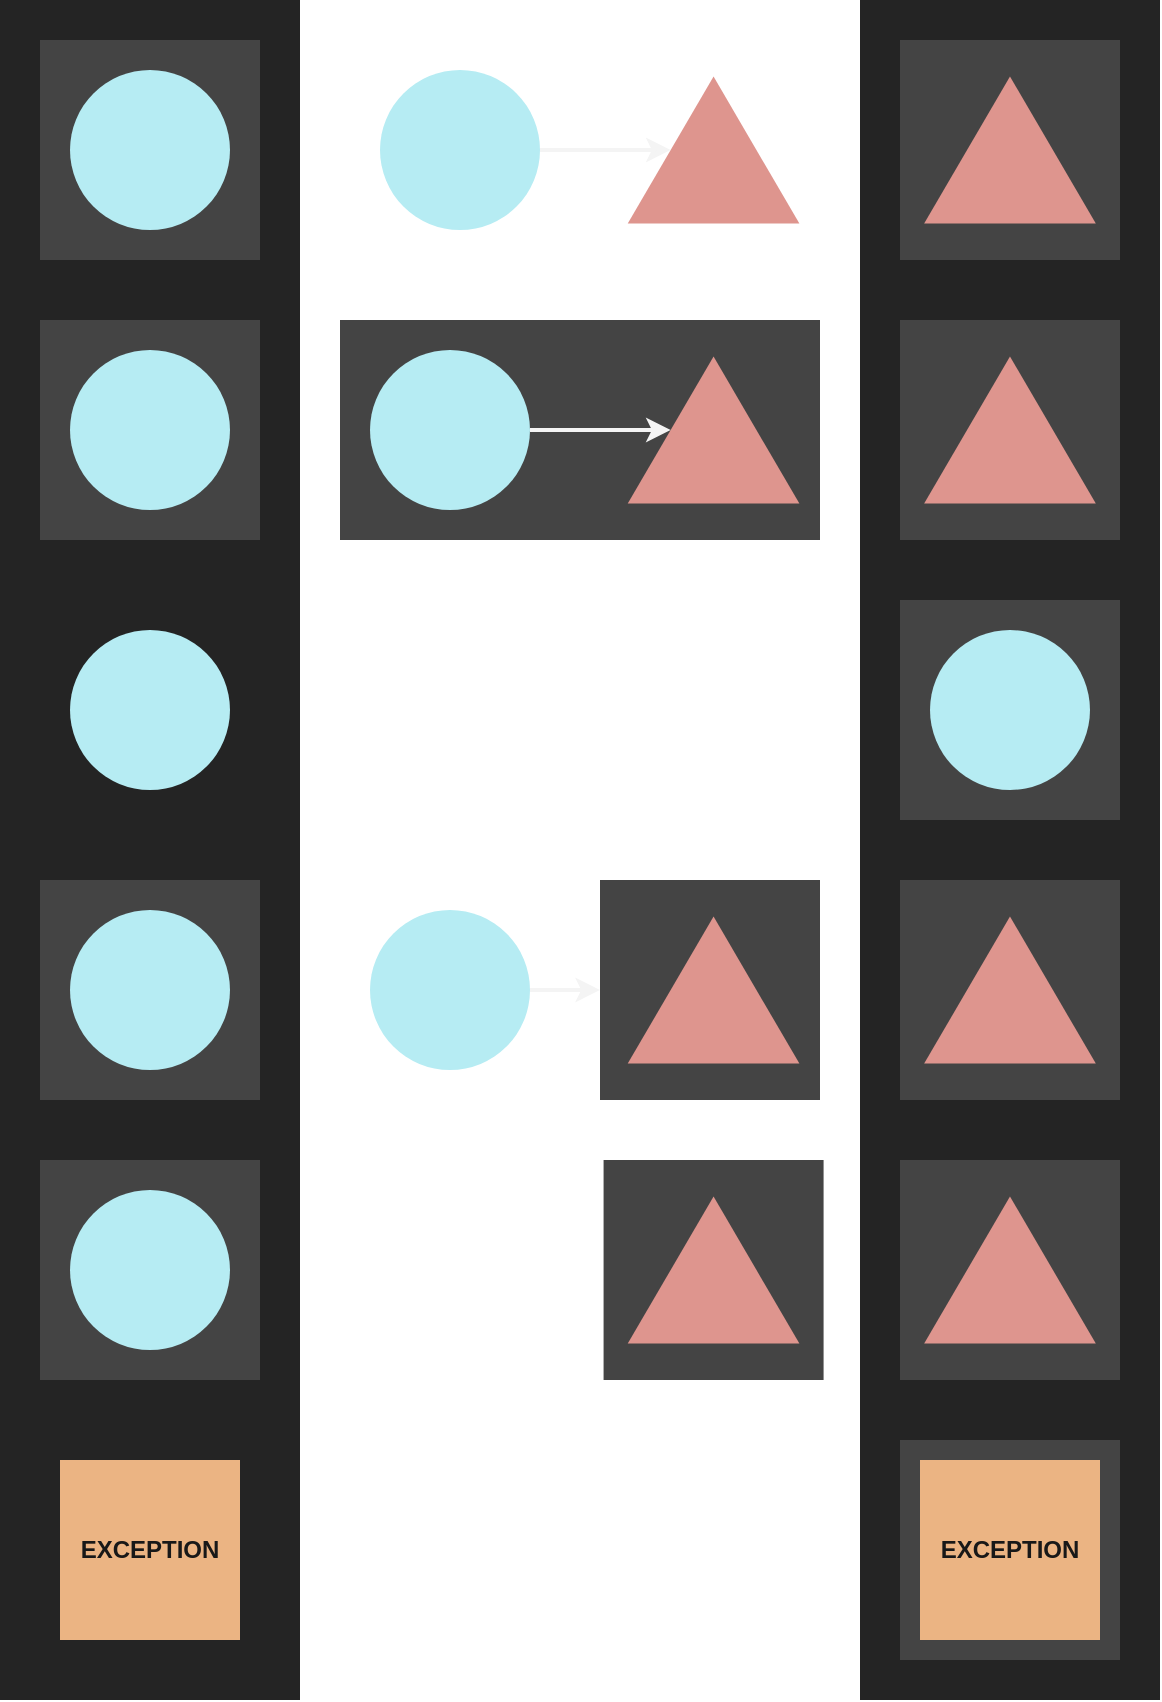 <mxfile>
    <diagram id="BRqQBNU2Q0-WfyeBBJri" name="monad">
        <mxGraphModel dx="869" dy="842" grid="1" gridSize="10" guides="1" tooltips="1" connect="1" arrows="1" fold="1" page="1" pageScale="1" pageWidth="3000" pageHeight="3000" math="0" shadow="0">
            <root>
                <mxCell id="0"/>
                <mxCell id="48" value="bg" parent="0"/>
                <mxCell id="49" value="" style="rounded=0;whiteSpace=wrap;html=1;strokeWidth=2;fontColor=#181818;fillColor=#242424;strokeColor=none;" parent="48" vertex="1">
                    <mxGeometry x="680" y="340" width="150" height="850" as="geometry"/>
                </mxCell>
                <mxCell id="50" value="" style="rounded=0;whiteSpace=wrap;html=1;strokeWidth=2;fontColor=#181818;fillColor=#242424;strokeColor=none;" parent="48" vertex="1">
                    <mxGeometry x="250" y="340" width="150" height="850" as="geometry"/>
                </mxCell>
                <mxCell id="51" value="" style="rounded=0;whiteSpace=wrap;html=1;strokeWidth=2;fontColor=#181818;fillColor=default;strokeColor=none;" parent="48" vertex="1">
                    <mxGeometry x="400" y="340" width="280" height="850" as="geometry"/>
                </mxCell>
                <mxCell id="1" value="fg" parent="0"/>
                <mxCell id="18" value="" style="rounded=0;whiteSpace=wrap;html=1;strokeWidth=2;fillColor=#444444;strokeColor=none;" parent="1" vertex="1">
                    <mxGeometry x="420" y="500" width="240" height="110" as="geometry"/>
                </mxCell>
                <mxCell id="7" value="" style="whiteSpace=wrap;html=1;aspect=fixed;strokeWidth=2;strokeColor=none;fillColor=#444444;" parent="1" vertex="1">
                    <mxGeometry x="700" y="360" width="110" height="110" as="geometry"/>
                </mxCell>
                <mxCell id="2" value="" style="whiteSpace=wrap;html=1;aspect=fixed;strokeWidth=2;strokeColor=none;fillColor=#444444;" parent="1" vertex="1">
                    <mxGeometry x="270" y="360" width="110" height="110" as="geometry"/>
                </mxCell>
                <mxCell id="3" value="" style="triangle;whiteSpace=wrap;html=1;rotation=-90;strokeWidth=2;fillColor=#DE958E;strokeColor=none;" parent="1" vertex="1">
                    <mxGeometry x="570" y="372.09" width="73.57" height="85.83" as="geometry"/>
                </mxCell>
                <mxCell id="8" style="edgeStyle=none;html=1;entryX=0.5;entryY=0;entryDx=0;entryDy=0;strokeWidth=2;strokeColor=#f4f4f4;" parent="1" source="4" target="3" edge="1">
                    <mxGeometry relative="1" as="geometry"/>
                </mxCell>
                <mxCell id="4" value="" style="ellipse;whiteSpace=wrap;html=1;aspect=fixed;strokeWidth=2;fillColor=#B6ECF3;strokeColor=none;" parent="1" vertex="1">
                    <mxGeometry x="440" y="375" width="80" height="80" as="geometry"/>
                </mxCell>
                <mxCell id="5" value="" style="ellipse;whiteSpace=wrap;html=1;aspect=fixed;strokeWidth=2;fillColor=#B6ECF3;strokeColor=none;" parent="1" vertex="1">
                    <mxGeometry x="285" y="375" width="80" height="80" as="geometry"/>
                </mxCell>
                <mxCell id="6" value="" style="triangle;whiteSpace=wrap;html=1;rotation=-90;strokeWidth=2;fillColor=#DE958E;strokeColor=none;" parent="1" vertex="1">
                    <mxGeometry x="718.21" y="372.09" width="73.57" height="85.83" as="geometry"/>
                </mxCell>
                <mxCell id="10" value="" style="whiteSpace=wrap;html=1;aspect=fixed;strokeWidth=2;strokeColor=none;fillColor=#444444;" parent="1" vertex="1">
                    <mxGeometry x="700" y="500" width="110" height="110" as="geometry"/>
                </mxCell>
                <mxCell id="11" value="" style="whiteSpace=wrap;html=1;aspect=fixed;strokeWidth=2;strokeColor=none;fillColor=#444444;" parent="1" vertex="1">
                    <mxGeometry x="270" y="500" width="110" height="110" as="geometry"/>
                </mxCell>
                <mxCell id="12" value="" style="triangle;whiteSpace=wrap;html=1;rotation=-90;strokeWidth=2;fillColor=#DE958E;strokeColor=none;" parent="1" vertex="1">
                    <mxGeometry x="570" y="512.09" width="73.57" height="85.83" as="geometry"/>
                </mxCell>
                <mxCell id="13" style="edgeStyle=none;html=1;entryX=0.5;entryY=0;entryDx=0;entryDy=0;strokeWidth=2;strokeColor=#f4f4f4;" parent="1" source="14" target="12" edge="1">
                    <mxGeometry relative="1" as="geometry"/>
                </mxCell>
                <mxCell id="14" value="" style="ellipse;whiteSpace=wrap;html=1;aspect=fixed;strokeWidth=2;fillColor=#B6ECF3;strokeColor=none;" parent="1" vertex="1">
                    <mxGeometry x="435" y="515" width="80" height="80" as="geometry"/>
                </mxCell>
                <mxCell id="15" value="" style="ellipse;whiteSpace=wrap;html=1;aspect=fixed;strokeWidth=2;fillColor=#B6ECF3;strokeColor=none;" parent="1" vertex="1">
                    <mxGeometry x="285" y="515" width="80" height="80" as="geometry"/>
                </mxCell>
                <mxCell id="16" value="" style="triangle;whiteSpace=wrap;html=1;rotation=-90;strokeWidth=2;fillColor=#DE958E;strokeColor=none;" parent="1" vertex="1">
                    <mxGeometry x="718.21" y="512.09" width="73.57" height="85.83" as="geometry"/>
                </mxCell>
                <mxCell id="20" value="" style="whiteSpace=wrap;html=1;aspect=fixed;strokeWidth=2;strokeColor=none;fillColor=#444444;" parent="1" vertex="1">
                    <mxGeometry x="700" y="640" width="110" height="110" as="geometry"/>
                </mxCell>
                <mxCell id="21" value="" style="ellipse;whiteSpace=wrap;html=1;aspect=fixed;strokeWidth=2;fillColor=#B6ECF3;strokeColor=none;" parent="1" vertex="1">
                    <mxGeometry x="285" y="655" width="80" height="80" as="geometry"/>
                </mxCell>
                <mxCell id="22" value="" style="ellipse;whiteSpace=wrap;html=1;aspect=fixed;strokeWidth=2;fillColor=#B6ECF3;strokeColor=none;" parent="1" vertex="1">
                    <mxGeometry x="715" y="655" width="80" height="80" as="geometry"/>
                </mxCell>
                <mxCell id="24" value="" style="rounded=0;whiteSpace=wrap;html=1;strokeWidth=2;fillColor=#444444;strokeColor=none;" parent="1" vertex="1">
                    <mxGeometry x="550" y="780" width="110" height="110" as="geometry"/>
                </mxCell>
                <mxCell id="25" value="" style="whiteSpace=wrap;html=1;aspect=fixed;strokeWidth=2;strokeColor=none;fillColor=#444444;" parent="1" vertex="1">
                    <mxGeometry x="700" y="780" width="110" height="110" as="geometry"/>
                </mxCell>
                <mxCell id="26" value="" style="whiteSpace=wrap;html=1;aspect=fixed;strokeWidth=2;strokeColor=none;fillColor=#444444;" parent="1" vertex="1">
                    <mxGeometry x="270" y="780" width="110" height="110" as="geometry"/>
                </mxCell>
                <mxCell id="27" value="" style="triangle;whiteSpace=wrap;html=1;rotation=-90;strokeWidth=2;fillColor=#DE958E;strokeColor=none;" parent="1" vertex="1">
                    <mxGeometry x="570" y="792.09" width="73.57" height="85.83" as="geometry"/>
                </mxCell>
                <mxCell id="28" style="edgeStyle=none;html=1;strokeWidth=2;entryX=0;entryY=0.5;entryDx=0;entryDy=0;strokeColor=#f4f4f4;" parent="1" source="29" target="24" edge="1">
                    <mxGeometry relative="1" as="geometry">
                        <mxPoint x="540" y="835" as="targetPoint"/>
                    </mxGeometry>
                </mxCell>
                <mxCell id="29" value="" style="ellipse;whiteSpace=wrap;html=1;aspect=fixed;strokeWidth=2;fillColor=#B6ECF3;strokeColor=none;" parent="1" vertex="1">
                    <mxGeometry x="435" y="795" width="80" height="80" as="geometry"/>
                </mxCell>
                <mxCell id="30" value="" style="ellipse;whiteSpace=wrap;html=1;aspect=fixed;strokeWidth=2;fillColor=#B6ECF3;strokeColor=none;" parent="1" vertex="1">
                    <mxGeometry x="285" y="795" width="80" height="80" as="geometry"/>
                </mxCell>
                <mxCell id="31" value="" style="triangle;whiteSpace=wrap;html=1;rotation=-90;strokeWidth=2;fillColor=#DE958E;strokeColor=none;" parent="1" vertex="1">
                    <mxGeometry x="718.21" y="792.09" width="73.57" height="85.83" as="geometry"/>
                </mxCell>
                <mxCell id="32" value="" style="whiteSpace=wrap;html=1;aspect=fixed;strokeWidth=2;strokeColor=none;fillColor=#444444;" parent="1" vertex="1">
                    <mxGeometry x="700" y="920" width="110" height="110" as="geometry"/>
                </mxCell>
                <mxCell id="33" value="" style="whiteSpace=wrap;html=1;aspect=fixed;strokeWidth=2;strokeColor=none;fillColor=#444444;" parent="1" vertex="1">
                    <mxGeometry x="270" y="920" width="110" height="110" as="geometry"/>
                </mxCell>
                <mxCell id="34" value="" style="ellipse;whiteSpace=wrap;html=1;aspect=fixed;strokeWidth=2;fillColor=#B6ECF3;strokeColor=none;" parent="1" vertex="1">
                    <mxGeometry x="285" y="935" width="80" height="80" as="geometry"/>
                </mxCell>
                <mxCell id="35" value="" style="triangle;whiteSpace=wrap;html=1;rotation=-90;strokeWidth=2;fillColor=#DE958E;strokeColor=none;" parent="1" vertex="1">
                    <mxGeometry x="718.21" y="932.09" width="73.57" height="85.83" as="geometry"/>
                </mxCell>
                <mxCell id="36" value="" style="whiteSpace=wrap;html=1;aspect=fixed;strokeWidth=2;strokeColor=none;fillColor=#444444;" parent="1" vertex="1">
                    <mxGeometry x="551.79" y="920" width="110" height="110" as="geometry"/>
                </mxCell>
                <mxCell id="37" value="" style="triangle;whiteSpace=wrap;html=1;rotation=-90;strokeWidth=2;fillColor=#DE958E;strokeColor=none;" parent="1" vertex="1">
                    <mxGeometry x="570" y="932.09" width="73.57" height="85.83" as="geometry"/>
                </mxCell>
                <mxCell id="38" value="" style="whiteSpace=wrap;html=1;aspect=fixed;strokeWidth=2;strokeColor=none;fillColor=#444444;" parent="1" vertex="1">
                    <mxGeometry x="700" y="1060" width="110" height="110" as="geometry"/>
                </mxCell>
                <mxCell id="41" value="EXCEPTION" style="whiteSpace=wrap;html=1;aspect=fixed;strokeWidth=2;strokeColor=none;fillColor=#EBB483;fontColor=#181818;fontStyle=1" parent="1" vertex="1">
                    <mxGeometry x="280" y="1070" width="90" height="90" as="geometry"/>
                </mxCell>
                <mxCell id="43" value="EXCEPTION" style="whiteSpace=wrap;html=1;aspect=fixed;strokeWidth=2;strokeColor=none;fillColor=#EBB483;fontColor=#181818;fontStyle=1" parent="1" vertex="1">
                    <mxGeometry x="710" y="1070" width="90" height="90" as="geometry"/>
                </mxCell>
            </root>
        </mxGraphModel>
    </diagram>
    <diagram name="fmap" id="Al2d19KK9ROIfPpk1n1R">
        <mxGraphModel dx="869" dy="842" grid="1" gridSize="10" guides="1" tooltips="1" connect="1" arrows="1" fold="1" page="1" pageScale="1" pageWidth="3000" pageHeight="3000" math="0" shadow="0">
            <root>
                <mxCell id="oJH5bcCGSZni3kuq_-3t-0"/>
                <mxCell id="oJH5bcCGSZni3kuq_-3t-1" parent="oJH5bcCGSZni3kuq_-3t-0"/>
                <mxCell id="oJH5bcCGSZni3kuq_-3t-6" value="" style="whiteSpace=wrap;html=1;aspect=fixed;strokeWidth=2;strokeColor=none;fillColor=#444444;" parent="oJH5bcCGSZni3kuq_-3t-1" vertex="1">
                    <mxGeometry x="700" y="360" width="110" height="110" as="geometry"/>
                </mxCell>
                <mxCell id="oJH5bcCGSZni3kuq_-3t-7" value="" style="whiteSpace=wrap;html=1;aspect=fixed;strokeWidth=2;strokeColor=none;fillColor=#444444;" parent="oJH5bcCGSZni3kuq_-3t-1" vertex="1">
                    <mxGeometry x="270" y="360" width="110" height="110" as="geometry"/>
                </mxCell>
                <mxCell id="oJH5bcCGSZni3kuq_-3t-8" value="" style="triangle;whiteSpace=wrap;html=1;rotation=-90;strokeWidth=2;fillColor=#DE958E;strokeColor=none;" parent="oJH5bcCGSZni3kuq_-3t-1" vertex="1">
                    <mxGeometry x="560" y="372.09" width="73.57" height="85.83" as="geometry"/>
                </mxCell>
                <mxCell id="oJH5bcCGSZni3kuq_-3t-9" style="edgeStyle=none;html=1;entryX=0.5;entryY=0;entryDx=0;entryDy=0;strokeWidth=2;strokeColor=#f4f4f4;" parent="oJH5bcCGSZni3kuq_-3t-1" source="oJH5bcCGSZni3kuq_-3t-10" target="oJH5bcCGSZni3kuq_-3t-8" edge="1">
                    <mxGeometry relative="1" as="geometry"/>
                </mxCell>
                <mxCell id="oJH5bcCGSZni3kuq_-3t-10" value="" style="ellipse;whiteSpace=wrap;html=1;aspect=fixed;strokeWidth=2;fillColor=#B6ECF3;strokeColor=none;" parent="oJH5bcCGSZni3kuq_-3t-1" vertex="1">
                    <mxGeometry x="440" y="375" width="80" height="80" as="geometry"/>
                </mxCell>
                <mxCell id="oJH5bcCGSZni3kuq_-3t-11" value="" style="ellipse;whiteSpace=wrap;html=1;aspect=fixed;strokeWidth=2;fillColor=#B6ECF3;strokeColor=none;" parent="oJH5bcCGSZni3kuq_-3t-1" vertex="1">
                    <mxGeometry x="285" y="375" width="80" height="80" as="geometry"/>
                </mxCell>
                <mxCell id="oJH5bcCGSZni3kuq_-3t-12" value="" style="triangle;whiteSpace=wrap;html=1;rotation=-90;strokeWidth=2;fillColor=#DE958E;strokeColor=none;" parent="oJH5bcCGSZni3kuq_-3t-1" vertex="1">
                    <mxGeometry x="718.21" y="372.09" width="73.57" height="85.83" as="geometry"/>
                </mxCell>
            </root>
        </mxGraphModel>
    </diagram>
    <diagram name="app" id="9_TQ4z-ipIA3qHij8OlL">
        <mxGraphModel grid="1" page="1" gridSize="10" guides="1" tooltips="1" connect="1" arrows="1" fold="1" pageScale="1" pageWidth="3000" pageHeight="3000" math="0" shadow="0">
            <root>
                <mxCell id="IYaJkeFjEHqPXnomYeB3-0"/>
                <mxCell id="IYaJkeFjEHqPXnomYeB3-1" parent="IYaJkeFjEHqPXnomYeB3-0"/>
                <mxCell id="IYaJkeFjEHqPXnomYeB3-2" value="" style="rounded=0;whiteSpace=wrap;html=1;strokeWidth=2;fillColor=#444444;strokeColor=none;" parent="IYaJkeFjEHqPXnomYeB3-1" vertex="1">
                    <mxGeometry x="420" y="500" width="240" height="110" as="geometry"/>
                </mxCell>
                <mxCell id="IYaJkeFjEHqPXnomYeB3-10" value="" style="whiteSpace=wrap;html=1;aspect=fixed;strokeWidth=2;strokeColor=none;fillColor=#444444;" parent="IYaJkeFjEHqPXnomYeB3-1" vertex="1">
                    <mxGeometry x="700" y="500" width="110" height="110" as="geometry"/>
                </mxCell>
                <mxCell id="IYaJkeFjEHqPXnomYeB3-11" value="" style="whiteSpace=wrap;html=1;aspect=fixed;strokeWidth=2;strokeColor=none;fillColor=#444444;" parent="IYaJkeFjEHqPXnomYeB3-1" vertex="1">
                    <mxGeometry x="270" y="500" width="110" height="110" as="geometry"/>
                </mxCell>
                <mxCell id="IYaJkeFjEHqPXnomYeB3-12" value="" style="triangle;whiteSpace=wrap;html=1;rotation=-90;strokeWidth=2;fillColor=#DE958E;strokeColor=none;" parent="IYaJkeFjEHqPXnomYeB3-1" vertex="1">
                    <mxGeometry x="570" y="512.09" width="73.57" height="85.83" as="geometry"/>
                </mxCell>
                <mxCell id="IYaJkeFjEHqPXnomYeB3-13" style="edgeStyle=none;html=1;entryX=0.5;entryY=0;entryDx=0;entryDy=0;strokeWidth=2;strokeColor=#f4f4f4;" parent="IYaJkeFjEHqPXnomYeB3-1" source="IYaJkeFjEHqPXnomYeB3-14" target="IYaJkeFjEHqPXnomYeB3-12" edge="1">
                    <mxGeometry relative="1" as="geometry"/>
                </mxCell>
                <mxCell id="IYaJkeFjEHqPXnomYeB3-14" value="" style="ellipse;whiteSpace=wrap;html=1;aspect=fixed;strokeWidth=2;fillColor=#B6ECF3;strokeColor=none;" parent="IYaJkeFjEHqPXnomYeB3-1" vertex="1">
                    <mxGeometry x="435" y="515" width="80" height="80" as="geometry"/>
                </mxCell>
                <mxCell id="IYaJkeFjEHqPXnomYeB3-15" value="" style="ellipse;whiteSpace=wrap;html=1;aspect=fixed;strokeWidth=2;fillColor=#B6ECF3;strokeColor=none;" parent="IYaJkeFjEHqPXnomYeB3-1" vertex="1">
                    <mxGeometry x="285" y="515" width="80" height="80" as="geometry"/>
                </mxCell>
                <mxCell id="IYaJkeFjEHqPXnomYeB3-16" value="" style="triangle;whiteSpace=wrap;html=1;rotation=-90;strokeWidth=2;fillColor=#DE958E;strokeColor=none;" parent="IYaJkeFjEHqPXnomYeB3-1" vertex="1">
                    <mxGeometry x="718.21" y="512.09" width="73.57" height="85.83" as="geometry"/>
                </mxCell>
            </root>
        </mxGraphModel>
    </diagram>
    <diagram name="wrap" id="zLlKF-XCt6XgQjAPwLX_">
        <mxGraphModel dx="869" dy="842" grid="1" gridSize="10" guides="1" tooltips="1" connect="1" arrows="1" fold="1" page="1" pageScale="1" pageWidth="3000" pageHeight="3000" math="0" shadow="0">
            <root>
                <mxCell id="FC2tfZT1iKfKmRwbYwtJ-0"/>
                <mxCell id="FC2tfZT1iKfKmRwbYwtJ-1" parent="FC2tfZT1iKfKmRwbYwtJ-0"/>
                <mxCell id="FC2tfZT1iKfKmRwbYwtJ-17" value="" style="whiteSpace=wrap;html=1;aspect=fixed;strokeWidth=2;strokeColor=none;fillColor=#444444;" parent="FC2tfZT1iKfKmRwbYwtJ-1" vertex="1">
                    <mxGeometry x="700" y="640" width="110" height="110" as="geometry"/>
                </mxCell>
                <mxCell id="FC2tfZT1iKfKmRwbYwtJ-18" value="" style="ellipse;whiteSpace=wrap;html=1;aspect=fixed;strokeWidth=2;fillColor=#B6ECF3;strokeColor=none;" parent="FC2tfZT1iKfKmRwbYwtJ-1" vertex="1">
                    <mxGeometry x="285" y="655" width="80" height="80" as="geometry"/>
                </mxCell>
                <mxCell id="FC2tfZT1iKfKmRwbYwtJ-19" value="" style="ellipse;whiteSpace=wrap;html=1;aspect=fixed;strokeWidth=2;fillColor=#B6ECF3;strokeColor=none;" parent="FC2tfZT1iKfKmRwbYwtJ-1" vertex="1">
                    <mxGeometry x="715" y="655" width="80" height="80" as="geometry"/>
                </mxCell>
            </root>
        </mxGraphModel>
    </diagram>
    <diagram name="bind" id="yrJ-A2c-_cwgoWdmgcQH">
        <mxGraphModel grid="1" page="1" gridSize="10" guides="1" tooltips="1" connect="1" arrows="1" fold="1" pageScale="1" pageWidth="3000" pageHeight="3000" math="0" shadow="0">
            <root>
                <mxCell id="hkTsS6Oi3ozWi2ot0U-o-0"/>
                <mxCell id="hkTsS6Oi3ozWi2ot0U-o-1" parent="hkTsS6Oi3ozWi2ot0U-o-0"/>
                <mxCell id="hkTsS6Oi3ozWi2ot0U-o-20" value="" style="rounded=0;whiteSpace=wrap;html=1;strokeWidth=2;fillColor=#444444;strokeColor=none;" parent="hkTsS6Oi3ozWi2ot0U-o-1" vertex="1">
                    <mxGeometry x="550" y="780" width="110" height="110" as="geometry"/>
                </mxCell>
                <mxCell id="hkTsS6Oi3ozWi2ot0U-o-21" value="" style="whiteSpace=wrap;html=1;aspect=fixed;strokeWidth=2;strokeColor=none;fillColor=#444444;" parent="hkTsS6Oi3ozWi2ot0U-o-1" vertex="1">
                    <mxGeometry x="700" y="780" width="110" height="110" as="geometry"/>
                </mxCell>
                <mxCell id="hkTsS6Oi3ozWi2ot0U-o-22" value="" style="whiteSpace=wrap;html=1;aspect=fixed;strokeWidth=2;strokeColor=none;fillColor=#444444;" parent="hkTsS6Oi3ozWi2ot0U-o-1" vertex="1">
                    <mxGeometry x="270" y="780" width="110" height="110" as="geometry"/>
                </mxCell>
                <mxCell id="hkTsS6Oi3ozWi2ot0U-o-23" value="" style="triangle;whiteSpace=wrap;html=1;rotation=-90;strokeWidth=2;fillColor=#DE958E;strokeColor=none;" parent="hkTsS6Oi3ozWi2ot0U-o-1" vertex="1">
                    <mxGeometry x="570" y="792.09" width="73.57" height="85.83" as="geometry"/>
                </mxCell>
                <mxCell id="hkTsS6Oi3ozWi2ot0U-o-24" style="edgeStyle=none;html=1;strokeWidth=2;entryX=0;entryY=0.5;entryDx=0;entryDy=0;strokeColor=#f4f4f4;" parent="hkTsS6Oi3ozWi2ot0U-o-1" source="hkTsS6Oi3ozWi2ot0U-o-25" target="hkTsS6Oi3ozWi2ot0U-o-20" edge="1">
                    <mxGeometry relative="1" as="geometry">
                        <mxPoint x="540" y="835" as="targetPoint"/>
                    </mxGeometry>
                </mxCell>
                <mxCell id="hkTsS6Oi3ozWi2ot0U-o-25" value="" style="ellipse;whiteSpace=wrap;html=1;aspect=fixed;strokeWidth=2;fillColor=#B6ECF3;strokeColor=none;" parent="hkTsS6Oi3ozWi2ot0U-o-1" vertex="1">
                    <mxGeometry x="435" y="795" width="80" height="80" as="geometry"/>
                </mxCell>
                <mxCell id="hkTsS6Oi3ozWi2ot0U-o-26" value="" style="ellipse;whiteSpace=wrap;html=1;aspect=fixed;strokeWidth=2;fillColor=#B6ECF3;strokeColor=none;" parent="hkTsS6Oi3ozWi2ot0U-o-1" vertex="1">
                    <mxGeometry x="285" y="795" width="80" height="80" as="geometry"/>
                </mxCell>
                <mxCell id="hkTsS6Oi3ozWi2ot0U-o-27" value="" style="triangle;whiteSpace=wrap;html=1;rotation=-90;strokeWidth=2;fillColor=#DE958E;strokeColor=none;" parent="hkTsS6Oi3ozWi2ot0U-o-1" vertex="1">
                    <mxGeometry x="718.21" y="792.09" width="73.57" height="85.83" as="geometry"/>
                </mxCell>
            </root>
        </mxGraphModel>
    </diagram>
    <diagram name="right" id="_GeWZb_Ha9xAHUZWDP5c">
        <mxGraphModel dx="869" dy="842" grid="1" gridSize="10" guides="1" tooltips="1" connect="1" arrows="1" fold="1" page="1" pageScale="1" pageWidth="3000" pageHeight="3000" math="0" shadow="0">
            <root>
                <mxCell id="8dFuM0ymgt7JWwUUoytv-0"/>
                <mxCell id="8dFuM0ymgt7JWwUUoytv-1" parent="8dFuM0ymgt7JWwUUoytv-0"/>
                <mxCell id="8dFuM0ymgt7JWwUUoytv-28" value="" style="whiteSpace=wrap;html=1;aspect=fixed;strokeWidth=2;strokeColor=none;fillColor=#444444;" parent="8dFuM0ymgt7JWwUUoytv-1" vertex="1">
                    <mxGeometry x="700" y="920" width="110" height="110" as="geometry"/>
                </mxCell>
                <mxCell id="8dFuM0ymgt7JWwUUoytv-29" value="" style="whiteSpace=wrap;html=1;aspect=fixed;strokeWidth=2;strokeColor=none;fillColor=#444444;" parent="8dFuM0ymgt7JWwUUoytv-1" vertex="1">
                    <mxGeometry x="270" y="920" width="110" height="110" as="geometry"/>
                </mxCell>
                <mxCell id="8dFuM0ymgt7JWwUUoytv-30" value="" style="ellipse;whiteSpace=wrap;html=1;aspect=fixed;strokeWidth=2;fillColor=#B6ECF3;strokeColor=none;" parent="8dFuM0ymgt7JWwUUoytv-1" vertex="1">
                    <mxGeometry x="285" y="935" width="80" height="80" as="geometry"/>
                </mxCell>
                <mxCell id="8dFuM0ymgt7JWwUUoytv-31" value="" style="triangle;whiteSpace=wrap;html=1;rotation=-90;strokeWidth=2;fillColor=#DE958E;strokeColor=none;" parent="8dFuM0ymgt7JWwUUoytv-1" vertex="1">
                    <mxGeometry x="718.21" y="932.09" width="73.57" height="85.83" as="geometry"/>
                </mxCell>
                <mxCell id="8dFuM0ymgt7JWwUUoytv-32" value="" style="whiteSpace=wrap;html=1;aspect=fixed;strokeWidth=2;strokeColor=none;fillColor=#444444;" parent="8dFuM0ymgt7JWwUUoytv-1" vertex="1">
                    <mxGeometry x="551.79" y="920" width="110" height="110" as="geometry"/>
                </mxCell>
                <mxCell id="8dFuM0ymgt7JWwUUoytv-33" value="" style="triangle;whiteSpace=wrap;html=1;rotation=-90;strokeWidth=2;fillColor=#DE958E;strokeColor=none;" parent="8dFuM0ymgt7JWwUUoytv-1" vertex="1">
                    <mxGeometry x="570" y="932.09" width="73.57" height="85.83" as="geometry"/>
                </mxCell>
            </root>
        </mxGraphModel>
    </diagram>
    <diagram name="fail" id="Pm-Xrywbxhk-IHy6q_qW">
        <mxGraphModel dx="869" dy="842" grid="0" gridSize="10" guides="1" tooltips="1" connect="1" arrows="1" fold="1" page="1" pageScale="1" pageWidth="3000" pageHeight="3000" math="0" shadow="0">
            <root>
                <mxCell id="gohJ5dVgFCLaFSb05Ylz-0"/>
                <mxCell id="gohJ5dVgFCLaFSb05Ylz-1" parent="gohJ5dVgFCLaFSb05Ylz-0"/>
                <mxCell id="gohJ5dVgFCLaFSb05Ylz-34" value="" style="whiteSpace=wrap;html=1;aspect=fixed;strokeWidth=2;strokeColor=none;fillColor=#444444;" parent="gohJ5dVgFCLaFSb05Ylz-1" vertex="1">
                    <mxGeometry x="700" y="1060" width="110" height="110" as="geometry"/>
                </mxCell>
                <mxCell id="gohJ5dVgFCLaFSb05Ylz-35" value="EXCEPTION" style="whiteSpace=wrap;html=1;aspect=fixed;strokeWidth=2;strokeColor=none;fillColor=#EBB483;fontColor=#181818;fontStyle=1" parent="gohJ5dVgFCLaFSb05Ylz-1" vertex="1">
                    <mxGeometry x="280" y="1070" width="90" height="90" as="geometry"/>
                </mxCell>
                <mxCell id="gohJ5dVgFCLaFSb05Ylz-36" value="EXCEPTION" style="whiteSpace=wrap;html=1;aspect=fixed;strokeWidth=2;strokeColor=none;fillColor=#EBB483;fontColor=#181818;fontStyle=1" parent="gohJ5dVgFCLaFSb05Ylz-1" vertex="1">
                    <mxGeometry x="710" y="1070" width="90" height="90" as="geometry"/>
                </mxCell>
            </root>
        </mxGraphModel>
    </diagram>
</mxfile>
